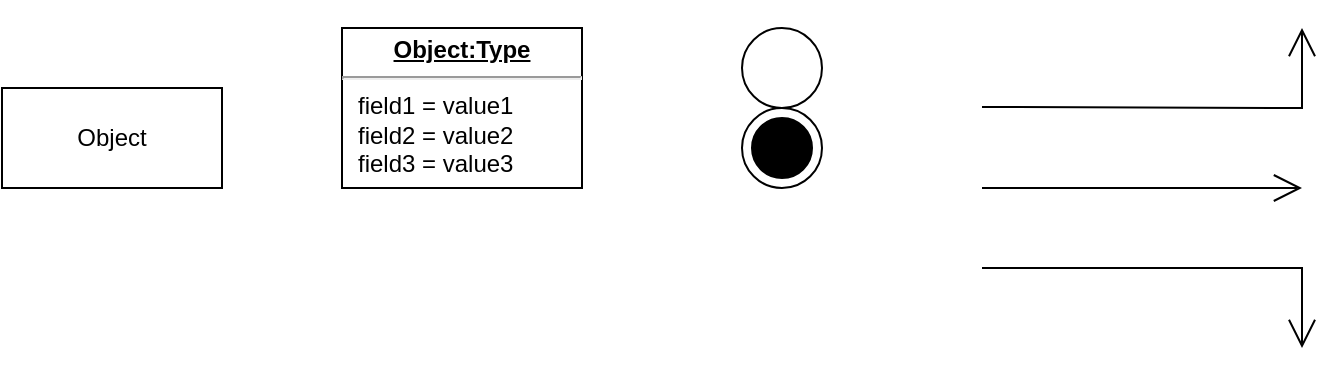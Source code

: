 <mxfile version="23.1.1" type="github">
  <diagram name="Trang-1" id="lZn9iiJqx_FniXreJGbP">
    <mxGraphModel dx="1450" dy="522" grid="1" gridSize="10" guides="1" tooltips="1" connect="1" arrows="1" fold="1" page="0" pageScale="1" pageWidth="827" pageHeight="1169" math="0" shadow="0">
      <root>
        <mxCell id="0" />
        <mxCell id="1" parent="0" />
        <mxCell id="vsukFuNr8FSRCI1odPHn-1" value="Object" style="html=1;whiteSpace=wrap;" vertex="1" parent="1">
          <mxGeometry x="-50" y="390" width="110" height="50" as="geometry" />
        </mxCell>
        <mxCell id="vsukFuNr8FSRCI1odPHn-6" value="&lt;p style=&quot;margin:0px;margin-top:4px;text-align:center;text-decoration:underline;&quot;&gt;&lt;b&gt;Object:Type&lt;/b&gt;&lt;/p&gt;&lt;hr/&gt;&lt;p style=&quot;margin:0px;margin-left:8px;&quot;&gt;field1 = value1&lt;br/&gt;field2 = value2&lt;br&gt;field3 = value3&lt;/p&gt;" style="verticalAlign=top;align=left;overflow=fill;fontSize=12;fontFamily=Helvetica;html=1;whiteSpace=wrap;" vertex="1" parent="1">
          <mxGeometry x="120" y="360" width="120" height="80" as="geometry" />
        </mxCell>
        <mxCell id="vsukFuNr8FSRCI1odPHn-9" value="" style="ellipse;whiteSpace=wrap;html=1;aspect=fixed;" vertex="1" parent="1">
          <mxGeometry x="320" y="360" width="40" height="40" as="geometry" />
        </mxCell>
        <mxCell id="vsukFuNr8FSRCI1odPHn-12" value="" style="endArrow=open;endFill=1;endSize=12;html=1;rounded=0;" edge="1" parent="1">
          <mxGeometry width="160" relative="1" as="geometry">
            <mxPoint x="440" y="440" as="sourcePoint" />
            <mxPoint x="600" y="440" as="targetPoint" />
          </mxGeometry>
        </mxCell>
        <mxCell id="vsukFuNr8FSRCI1odPHn-13" value="" style="group" vertex="1" connectable="0" parent="1">
          <mxGeometry x="320" y="400" width="40" height="40" as="geometry" />
        </mxCell>
        <mxCell id="vsukFuNr8FSRCI1odPHn-10" value="" style="ellipse;whiteSpace=wrap;html=1;aspect=fixed;" vertex="1" parent="vsukFuNr8FSRCI1odPHn-13">
          <mxGeometry width="40" height="40" as="geometry" />
        </mxCell>
        <mxCell id="vsukFuNr8FSRCI1odPHn-11" value="" style="ellipse;whiteSpace=wrap;html=1;aspect=fixed;fillColor=#000000;" vertex="1" parent="vsukFuNr8FSRCI1odPHn-13">
          <mxGeometry x="5" y="5" width="30" height="30" as="geometry" />
        </mxCell>
        <mxCell id="vsukFuNr8FSRCI1odPHn-15" value="" style="endArrow=open;endFill=1;endSize=12;html=1;rounded=0;" edge="1" parent="1">
          <mxGeometry width="160" relative="1" as="geometry">
            <mxPoint x="440" y="399.5" as="sourcePoint" />
            <mxPoint x="600" y="360" as="targetPoint" />
            <Array as="points">
              <mxPoint x="600" y="400" />
            </Array>
          </mxGeometry>
        </mxCell>
        <mxCell id="vsukFuNr8FSRCI1odPHn-16" value="" style="endArrow=open;endFill=1;endSize=12;html=1;rounded=0;" edge="1" parent="1">
          <mxGeometry width="160" relative="1" as="geometry">
            <mxPoint x="440" y="480" as="sourcePoint" />
            <mxPoint x="600" y="520" as="targetPoint" />
            <Array as="points">
              <mxPoint x="600" y="480" />
            </Array>
          </mxGeometry>
        </mxCell>
      </root>
    </mxGraphModel>
  </diagram>
</mxfile>
